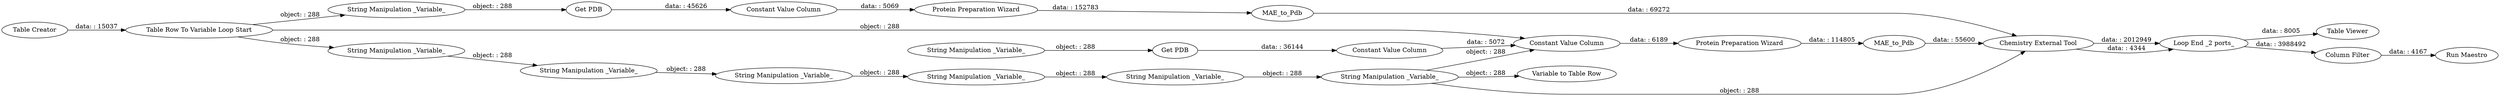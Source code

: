 digraph {
	"-3360192115204437152_15085" [label="Protein Preparation Wizard"]
	"-3360192115204437152_15054" [label="Table Creator"]
	"-3360192115204437152_15088" [label=MAE_to_Pdb]
	"3321019779612820219_15068" [label="String Manipulation _Variable_"]
	"6807511578261654384_15058" [label="String Manipulation _Variable_"]
	"-3360192115204437152_15096" [label="Loop End _2 ports_"]
	"8846731068136074853_15070" [label="Constant Value Column"]
	"-3360192115204437152_15091" [label="Table Row To Variable Loop Start"]
	"3321019779612820219_15069" [label="Variable to Table Row"]
	"-3360192115204437152_15086" [label=MAE_to_Pdb]
	"3321019779612820219_15070" [label="String Manipulation _Variable_"]
	"6807511578261654384_15057" [label="Get PDB"]
	"8846731068136074853_15072" [label="Get PDB"]
	"3321019779612820219_15064" [label="String Manipulation _Variable_"]
	"-3360192115204437152_15082" [label="Chemistry External Tool"]
	"3321019779612820219_15067" [label="String Manipulation _Variable_"]
	"-3360192115204437152_15087" [label="Run Maestro"]
	"-3360192115204437152_15081" [label="Table Viewer"]
	"-3360192115204437152_15092" [label="Protein Preparation Wizard"]
	"-3360192115204437152_15097" [label="Column Filter"]
	"3321019779612820219_15065" [label="String Manipulation _Variable_"]
	"8846731068136074853_15075" [label="Constant Value Column"]
	"8846731068136074853_15074" [label="String Manipulation _Variable_"]
	"6807511578261654384_15061" [label="Constant Value Column"]
	"3321019779612820219_15066" [label="String Manipulation _Variable_"]
	"3321019779612820219_15068" -> "3321019779612820219_15070" [label="object: : 288"]
	"6807511578261654384_15058" -> "6807511578261654384_15057" [label="object: : 288"]
	"6807511578261654384_15057" -> "6807511578261654384_15061" [label="data: : 45626"]
	"8846731068136074853_15072" -> "8846731068136074853_15070" [label="data: : 36144"]
	"-3360192115204437152_15085" -> "-3360192115204437152_15086" [label="data: : 114805"]
	"8846731068136074853_15074" -> "8846731068136074853_15072" [label="object: : 288"]
	"-3360192115204437152_15082" -> "-3360192115204437152_15096" [label="data: : 2012949"]
	"3321019779612820219_15065" -> "3321019779612820219_15066" [label="object: : 288"]
	"8846731068136074853_15070" -> "8846731068136074853_15075" [label="data: : 5072"]
	"3321019779612820219_15066" -> "3321019779612820219_15064" [label="object: : 288"]
	"3321019779612820219_15064" -> "3321019779612820219_15067" [label="object: : 288"]
	"-3360192115204437152_15088" -> "-3360192115204437152_15082" [label="data: : 69272"]
	"8846731068136074853_15075" -> "-3360192115204437152_15085" [label="data: : 6189"]
	"3321019779612820219_15070" -> "-3360192115204437152_15082" [label="object: : 288"]
	"6807511578261654384_15061" -> "-3360192115204437152_15092" [label="data: : 5069"]
	"-3360192115204437152_15097" -> "-3360192115204437152_15087" [label="data: : 4167"]
	"-3360192115204437152_15086" -> "-3360192115204437152_15082" [label="data: : 55600"]
	"-3360192115204437152_15054" -> "-3360192115204437152_15091" [label="data: : 15037"]
	"3321019779612820219_15070" -> "8846731068136074853_15075" [label="object: : 288"]
	"-3360192115204437152_15091" -> "8846731068136074853_15075" [label="object: : 288"]
	"-3360192115204437152_15091" -> "6807511578261654384_15058" [label="object: : 288"]
	"-3360192115204437152_15096" -> "-3360192115204437152_15081" [label="data: : 8005"]
	"3321019779612820219_15070" -> "3321019779612820219_15069" [label="object: : 288"]
	"-3360192115204437152_15082" -> "-3360192115204437152_15096" [label="data: : 4344"]
	"-3360192115204437152_15092" -> "-3360192115204437152_15088" [label="data: : 152783"]
	"-3360192115204437152_15091" -> "3321019779612820219_15065" [label="object: : 288"]
	"-3360192115204437152_15096" -> "-3360192115204437152_15097" [label="data: : 3988492"]
	"3321019779612820219_15067" -> "3321019779612820219_15068" [label="object: : 288"]
	rankdir=LR
}
